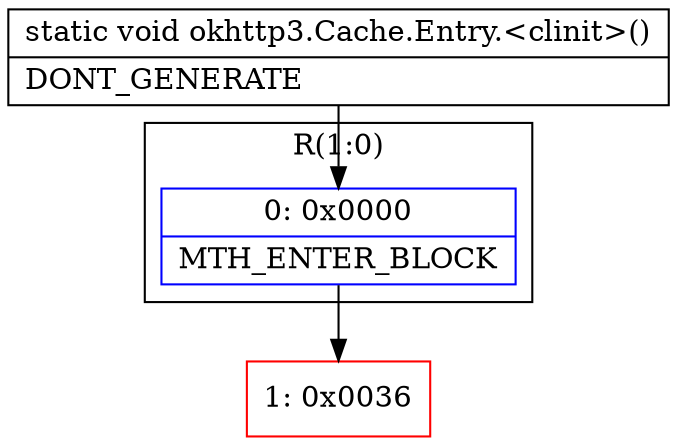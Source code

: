 digraph "CFG forokhttp3.Cache.Entry.\<clinit\>()V" {
subgraph cluster_Region_691198280 {
label = "R(1:0)";
node [shape=record,color=blue];
Node_0 [shape=record,label="{0\:\ 0x0000|MTH_ENTER_BLOCK\l}"];
}
Node_1 [shape=record,color=red,label="{1\:\ 0x0036}"];
MethodNode[shape=record,label="{static void okhttp3.Cache.Entry.\<clinit\>()  | DONT_GENERATE\l}"];
MethodNode -> Node_0;
Node_0 -> Node_1;
}

